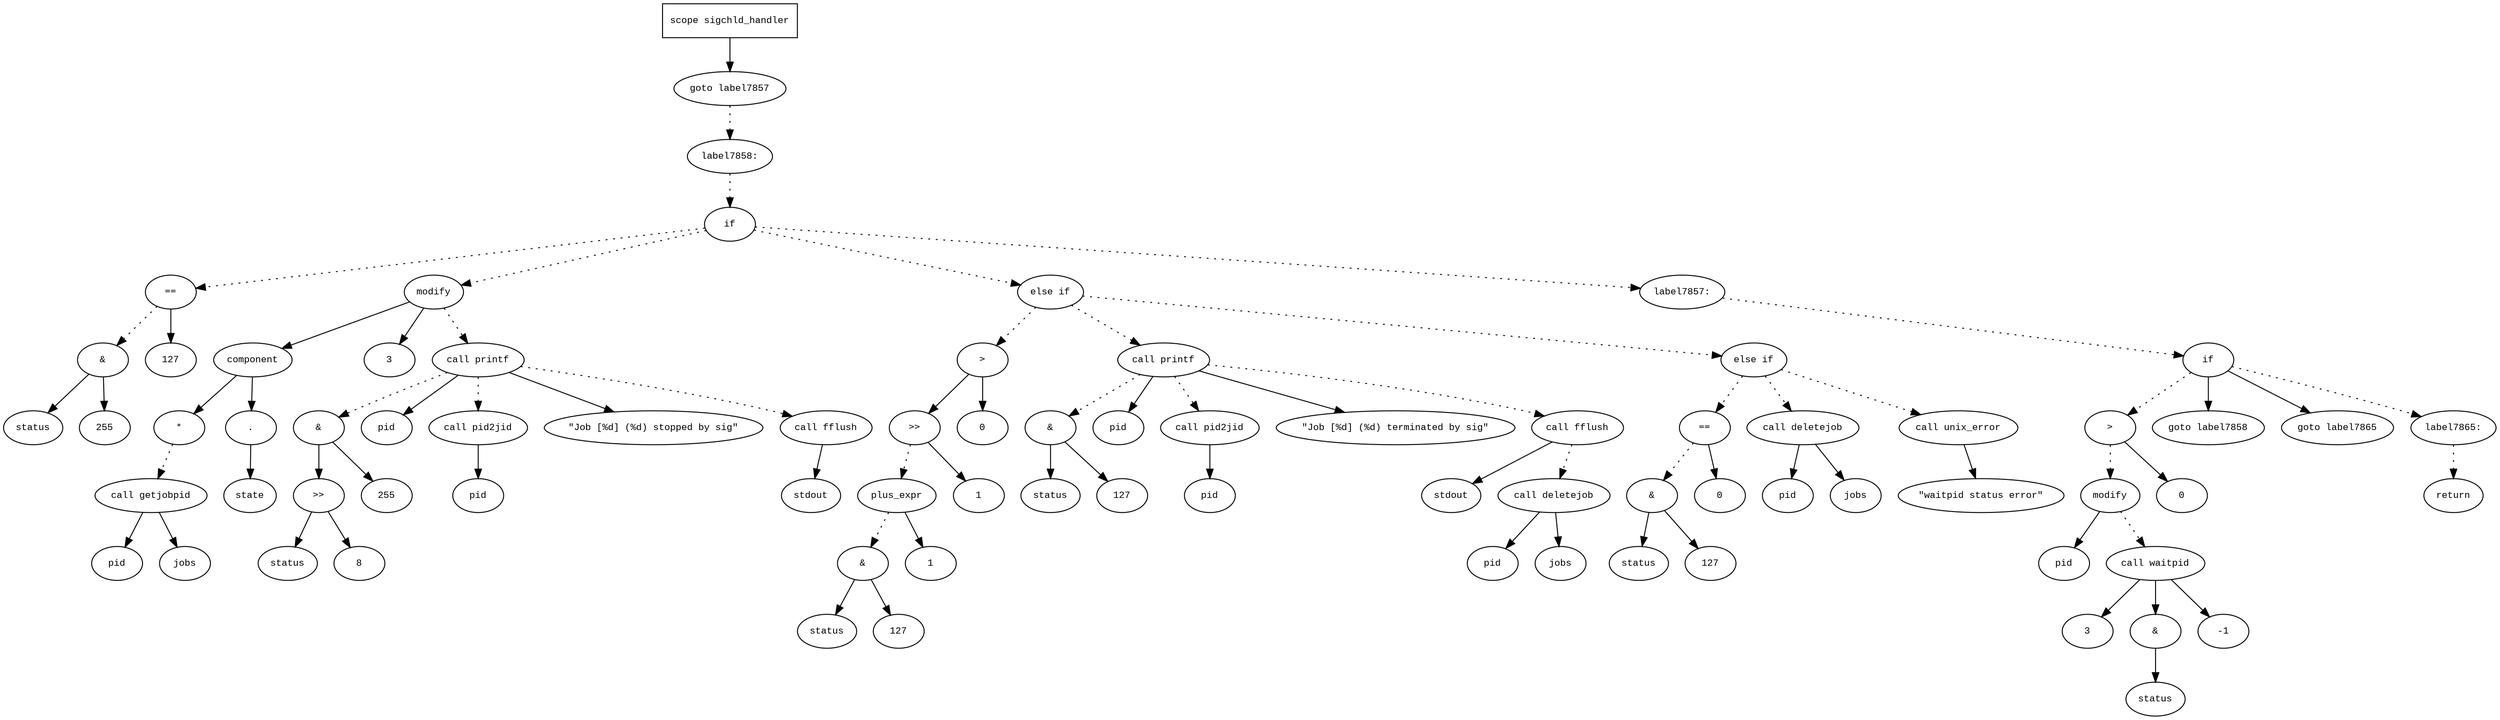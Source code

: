 digraph AST {
  graph [fontname="Times New Roman",fontsize=10];
  node  [fontname="Courier New",fontsize=10];
  edge  [fontname="Times New Roman",fontsize=10];

  node1 [label="scope sigchld_handler",shape=box];
  node2 [label="goto label7857",shape=ellipse];
  node1 -> node2;
  node3 [label="label7858:",shape=ellipse];
  node2 -> node3 [style=dotted];
  node4 [label="if",shape=ellipse];
  node3 -> node4 [style=dotted];
  node5 [label="==",shape=ellipse];
  node6 [label="&",shape=ellipse];
  node7 [label="status",shape=ellipse];
  node6 -> node7;
  node8 [label="255",shape=ellipse];
  node6 -> node8;
  node5 -> node6 [style=dotted];
  node9 [label="127",shape=ellipse];
  node5 -> node9;
  node4 -> node5 [style=dotted];
  node10 [label="modify",shape=ellipse];
  node11 [label="component",shape=ellipse];
  node10 -> node11;
  node12 [label="*",shape=ellipse];
  node13 [label="call getjobpid",shape=ellipse];
  node14 [label="pid",shape=ellipse];
  node13 -> node14;
  node15 [label="jobs",shape=ellipse];
  node13 -> node15;
  node12 -> node13 [style=dotted];
  node11 -> node12;
  node16 [label=".",shape=ellipse];
  node11 -> node16;
  node17 [label="state",shape=ellipse];
  node16 -> node17;
  node18 [label="3",shape=ellipse];
  node10 -> node18;
  node4 -> node10 [style=dotted];
  node19 [label="call printf",shape=ellipse];
  node20 [label="&",shape=ellipse];
  node21 [label=">>",shape=ellipse];
  node22 [label="status",shape=ellipse];
  node21 -> node22;
  node23 [label="8",shape=ellipse];
  node21 -> node23;
  node20 -> node21;
  node24 [label="255",shape=ellipse];
  node20 -> node24;
  node19 -> node20 [style=dotted];
  node25 [label="pid",shape=ellipse];
  node19 -> node25;
  node26 [label="call pid2jid",shape=ellipse];
  node27 [label="pid",shape=ellipse];
  node26 -> node27;
  node19 -> node26 [style=dotted];
  node28 [label="\"Job [%d] (%d) stopped by sig\"",shape=ellipse];
  node19 -> node28;
  node10 -> node19 [style=dotted];
  node29 [label="call fflush",shape=ellipse];
  node30 [label="stdout",shape=ellipse];
  node29 -> node30;
  node19 -> node29 [style=dotted];
  node31 [label="else if",shape=ellipse];
  node4 -> node31 [style=dotted];
  node32 [label=">",shape=ellipse];
  node33 [label=">>",shape=ellipse];
  node34 [label="plus_expr",shape=ellipse];
  node35 [label="&",shape=ellipse];
  node36 [label="status",shape=ellipse];
  node35 -> node36;
  node37 [label="127",shape=ellipse];
  node35 -> node37;
  node34 -> node35 [style=dotted];
  node38 [label="1",shape=ellipse];
  node34 -> node38;
  node33 -> node34 [style=dotted];
  node39 [label="1",shape=ellipse];
  node33 -> node39;
  node32 -> node33;
  node40 [label="0",shape=ellipse];
  node32 -> node40;
  node31 -> node32 [style=dotted];
  node41 [label="call printf",shape=ellipse];
  node42 [label="&",shape=ellipse];
  node43 [label="status",shape=ellipse];
  node42 -> node43;
  node44 [label="127",shape=ellipse];
  node42 -> node44;
  node41 -> node42 [style=dotted];
  node45 [label="pid",shape=ellipse];
  node41 -> node45;
  node46 [label="call pid2jid",shape=ellipse];
  node47 [label="pid",shape=ellipse];
  node46 -> node47;
  node41 -> node46 [style=dotted];
  node48 [label="\"Job [%d] (%d) terminated by sig\"",shape=ellipse];
  node41 -> node48;
  node31 -> node41 [style=dotted];
  node49 [label="call fflush",shape=ellipse];
  node50 [label="stdout",shape=ellipse];
  node49 -> node50;
  node41 -> node49 [style=dotted];
  node51 [label="call deletejob",shape=ellipse];
  node52 [label="pid",shape=ellipse];
  node51 -> node52;
  node53 [label="jobs",shape=ellipse];
  node51 -> node53;
  node49 -> node51 [style=dotted];
  node54 [label="else if",shape=ellipse];
  node31 -> node54 [style=dotted];
  node55 [label="==",shape=ellipse];
  node56 [label="&",shape=ellipse];
  node57 [label="status",shape=ellipse];
  node56 -> node57;
  node58 [label="127",shape=ellipse];
  node56 -> node58;
  node55 -> node56 [style=dotted];
  node59 [label="0",shape=ellipse];
  node55 -> node59;
  node54 -> node55 [style=dotted];
  node60 [label="call deletejob",shape=ellipse];
  node61 [label="pid",shape=ellipse];
  node60 -> node61;
  node62 [label="jobs",shape=ellipse];
  node60 -> node62;
  node54 -> node60 [style=dotted];
  node63 [label="call unix_error",shape=ellipse];
  node64 [label="\"waitpid status error\"",shape=ellipse];
  node63 -> node64;
  node54 -> node63 [style=dotted];
  node65 [label="label7857:",shape=ellipse];
  node4 -> node65 [style=dotted];
  node66 [label="if",shape=ellipse];
  node65 -> node66 [style=dotted];
  node67 [label=">",shape=ellipse];
  node68 [label="modify",shape=ellipse];
  node69 [label="pid",shape=ellipse];
  node68 -> node69;
  node70 [label="call waitpid",shape=ellipse];
  node71 [label="3",shape=ellipse];
  node70 -> node71;
  node72 [label="&",shape=ellipse];
  node70 -> node72;
  node73 [label="status",shape=ellipse];
  node72 -> node73;
  node74 [label="-1",shape=ellipse];
  node70 -> node74;
  node68 -> node70 [style=dotted];
  node67 -> node68 [style=dotted];
  node75 [label="0",shape=ellipse];
  node67 -> node75;
  node66 -> node67 [style=dotted];
  node76 [label="goto label7858",shape=ellipse];
  node66 -> node76;
  node77 [label="goto label7865",shape=ellipse];
  node66 -> node77;
  node78 [label="label7865:",shape=ellipse];
  node66 -> node78 [style=dotted];
  node79 [label="return",shape=ellipse];
  node78 -> node79 [style=dotted];
} 